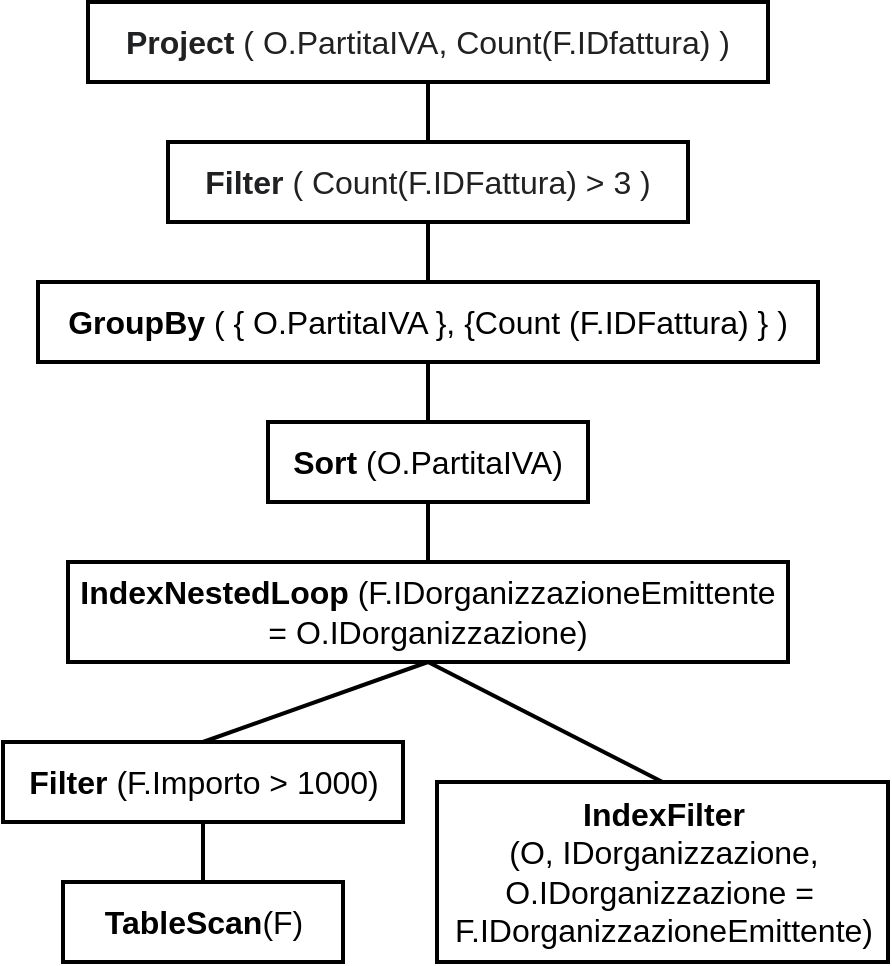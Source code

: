 <mxfile version="14.5.1" type="device"><diagram id="8AHtX67V_00JGjS-UEFa" name="Page-1"><mxGraphModel dx="452" dy="598" grid="1" gridSize="10" guides="1" tooltips="1" connect="1" arrows="1" fold="1" page="1" pageScale="1" pageWidth="583" pageHeight="827" math="0" shadow="0"><root><mxCell id="0"/><mxCell id="1" parent="0"/><mxCell id="PVnu_174SEIcQ_TlXI88-1" value="&lt;span style=&quot;font-size: 16px&quot;&gt;&lt;b&gt;TableScan&lt;/b&gt;(F)&lt;/span&gt;" style="text;html=1;fillColor=none;align=center;verticalAlign=middle;whiteSpace=wrap;rounded=0;strokeColor=#000000;strokeWidth=2;fontStyle=0;fontSize=16;" parent="1" vertex="1"><mxGeometry x="207.5" y="510" width="140" height="40" as="geometry"/></mxCell><mxCell id="PVnu_174SEIcQ_TlXI88-2" value="&lt;span style=&quot;font-size: 16px&quot;&gt;&lt;b&gt;IndexFilter&lt;br&gt;&lt;/b&gt;(O,&amp;nbsp;&lt;/span&gt;&lt;span&gt;IDorganizzazione,&lt;/span&gt;&lt;span style=&quot;font-size: 16px&quot;&gt;&lt;br&gt;&lt;div&gt;&lt;span&gt;O.IDorganizzazione =&amp;nbsp;&lt;/span&gt;&lt;/div&gt;&lt;div&gt;&lt;span&gt;F.IDorganizzazioneEmittente&lt;/span&gt;&lt;span&gt;)&lt;/span&gt;&lt;/div&gt;&lt;/span&gt;" style="text;html=1;fillColor=none;align=center;verticalAlign=middle;whiteSpace=wrap;rounded=0;strokeColor=#000000;strokeWidth=2;fontStyle=0;fontSize=16;" parent="1" vertex="1"><mxGeometry x="394.5" y="460" width="225.5" height="90" as="geometry"/></mxCell><mxCell id="PVnu_174SEIcQ_TlXI88-4" value="" style="endArrow=none;html=1;entryX=0.5;entryY=0;entryDx=0;entryDy=0;fontStyle=0;fontSize=16;strokeWidth=2;exitX=0.5;exitY=1;exitDx=0;exitDy=0;" parent="1" source="PVnu_174SEIcQ_TlXI88-5" target="PVnu_174SEIcQ_TlXI88-2" edge="1"><mxGeometry width="50" height="50" relative="1" as="geometry"><mxPoint x="390" y="400" as="sourcePoint"/><mxPoint x="500" y="710" as="targetPoint"/></mxGeometry></mxCell><mxCell id="PVnu_174SEIcQ_TlXI88-5" value="&lt;span style=&quot;text-align: left&quot;&gt;&lt;b&gt;IndexNestedLoop&amp;nbsp;&lt;/b&gt;(F.IDorganizzazioneEmittente = O.IDorganizzazione)&lt;br style=&quot;font-size: 16px&quot;&gt;&lt;/span&gt;" style="text;html=1;fillColor=none;align=center;verticalAlign=middle;whiteSpace=wrap;rounded=0;strokeColor=#000000;strokeWidth=2;fontStyle=0;fontSize=16;" parent="1" vertex="1"><mxGeometry x="210" y="350" width="360" height="50" as="geometry"/></mxCell><mxCell id="PVnu_174SEIcQ_TlXI88-6" value="&lt;font style=&quot;font-size: 16px&quot;&gt;&lt;b&gt;GroupBy&lt;/b&gt; ( { O.PartitaIVA }, {Count (F.IDFattura) } )&lt;br style=&quot;font-size: 16px&quot;&gt;&lt;/font&gt;" style="text;html=1;fillColor=none;align=center;verticalAlign=middle;whiteSpace=wrap;rounded=0;strokeColor=#000000;strokeWidth=2;fontStyle=0;fontSize=16;" parent="1" vertex="1"><mxGeometry x="195" y="210" width="390" height="40" as="geometry"/></mxCell><mxCell id="PVnu_174SEIcQ_TlXI88-7" value="&lt;font color=&quot;#202122&quot; face=&quot;sans-serif&quot; style=&quot;font-size: 16px&quot;&gt;&lt;span style=&quot;font-size: 16px ; background-color: rgb(255 , 255 , 255)&quot;&gt;&lt;b&gt;Project&lt;/b&gt; ( O.PartitaIVA, Count(F.IDfattura) )&lt;/span&gt;&lt;/font&gt;" style="text;html=1;fillColor=none;align=center;verticalAlign=middle;whiteSpace=wrap;rounded=0;strokeColor=#000000;strokeWidth=2;fontStyle=0;fontSize=16;" parent="1" vertex="1"><mxGeometry x="220" y="70" width="340" height="40" as="geometry"/></mxCell><mxCell id="PVnu_174SEIcQ_TlXI88-8" value="" style="endArrow=none;html=1;entryX=0.5;entryY=1;entryDx=0;entryDy=0;exitX=0.5;exitY=0;exitDx=0;exitDy=0;fontStyle=0;fontSize=16;strokeWidth=2;" parent="1" source="PVnu_174SEIcQ_TlXI88-1" target="PVnu_174SEIcQ_TlXI88-14" edge="1"><mxGeometry width="50" height="50" relative="1" as="geometry"><mxPoint x="265" y="450" as="sourcePoint"/><mxPoint x="450" y="500" as="targetPoint"/></mxGeometry></mxCell><mxCell id="PVnu_174SEIcQ_TlXI88-9" value="" style="endArrow=none;html=1;entryX=0.5;entryY=1;entryDx=0;entryDy=0;exitX=0.5;exitY=0;exitDx=0;exitDy=0;fontStyle=0;fontSize=16;strokeWidth=2;" parent="1" source="PVnu_174SEIcQ_TlXI88-14" target="PVnu_174SEIcQ_TlXI88-5" edge="1"><mxGeometry width="50" height="50" relative="1" as="geometry"><mxPoint x="400" y="550" as="sourcePoint"/><mxPoint x="450" y="500" as="targetPoint"/></mxGeometry></mxCell><mxCell id="PVnu_174SEIcQ_TlXI88-10" value="&lt;div style=&quot;text-align: left ; font-size: 16px&quot;&gt;&lt;font color=&quot;#202122&quot; face=&quot;sans-serif&quot; style=&quot;font-size: 16px&quot;&gt;&lt;span style=&quot;font-size: 16px ; background-color: rgb(255 , 255 , 255)&quot;&gt;&lt;b&gt;Filter&lt;/b&gt; ( Count(F.IDFattura) &amp;gt; 3 )&lt;/span&gt;&lt;/font&gt;&lt;/div&gt;" style="text;html=1;fillColor=none;align=center;verticalAlign=middle;whiteSpace=wrap;rounded=0;strokeColor=#000000;strokeWidth=2;fontStyle=0;fontSize=16;" parent="1" vertex="1"><mxGeometry x="260" y="140" width="260" height="40" as="geometry"/></mxCell><mxCell id="PVnu_174SEIcQ_TlXI88-11" value="" style="endArrow=none;html=1;exitX=0.5;exitY=1;exitDx=0;exitDy=0;entryX=0.5;entryY=0;entryDx=0;entryDy=0;fontStyle=0;fontSize=16;strokeWidth=2;" parent="1" source="PVnu_174SEIcQ_TlXI88-10" target="PVnu_174SEIcQ_TlXI88-6" edge="1"><mxGeometry width="50" height="50" relative="1" as="geometry"><mxPoint x="395" y="190" as="sourcePoint"/><mxPoint x="388.625" y="269.82" as="targetPoint"/></mxGeometry></mxCell><mxCell id="PVnu_174SEIcQ_TlXI88-12" value="" style="endArrow=none;html=1;entryX=0.5;entryY=0;entryDx=0;entryDy=0;exitX=0.5;exitY=1;exitDx=0;exitDy=0;fontStyle=0;fontSize=16;strokeWidth=2;" parent="1" source="PVnu_174SEIcQ_TlXI88-7" target="PVnu_174SEIcQ_TlXI88-10" edge="1"><mxGeometry width="50" height="50" relative="1" as="geometry"><mxPoint x="410" y="390" as="sourcePoint"/><mxPoint x="460" y="340" as="targetPoint"/></mxGeometry></mxCell><mxCell id="PVnu_174SEIcQ_TlXI88-14" value="&lt;span style=&quot;font-size: 16px&quot;&gt;&lt;b&gt;Filter&lt;/b&gt; (F.Importo &amp;gt; 1000)&lt;/span&gt;" style="text;html=1;fillColor=none;align=center;verticalAlign=middle;whiteSpace=wrap;rounded=0;strokeColor=#000000;strokeWidth=2;fontStyle=0;fontSize=16;" parent="1" vertex="1"><mxGeometry x="177.5" y="440" width="200" height="40" as="geometry"/></mxCell><mxCell id="PVnu_174SEIcQ_TlXI88-17" value="" style="endArrow=none;html=1;entryX=0.5;entryY=1;entryDx=0;entryDy=0;exitX=0.5;exitY=0;exitDx=0;exitDy=0;fontStyle=0;fontSize=16;strokeWidth=2;" parent="1" source="PVnu_174SEIcQ_TlXI88-5" target="PVnu_174SEIcQ_TlXI88-18" edge="1"><mxGeometry width="50" height="50" relative="1" as="geometry"><mxPoint x="290" y="330" as="sourcePoint"/><mxPoint x="340" y="280" as="targetPoint"/></mxGeometry></mxCell><mxCell id="PVnu_174SEIcQ_TlXI88-18" value="&lt;font style=&quot;font-size: 16px&quot;&gt;&lt;span style=&quot;font-size: 16px&quot;&gt;&lt;b&gt;Sort&lt;/b&gt; (O.PartitaIVA)&lt;/span&gt;&lt;/font&gt;" style="text;html=1;fillColor=none;align=center;verticalAlign=middle;whiteSpace=wrap;rounded=0;strokeColor=#000000;strokeWidth=2;fontStyle=0;fontSize=16;" parent="1" vertex="1"><mxGeometry x="310" y="280" width="160" height="40" as="geometry"/></mxCell><mxCell id="PVnu_174SEIcQ_TlXI88-19" value="" style="endArrow=none;html=1;entryX=0.5;entryY=0;entryDx=0;entryDy=0;fontStyle=0;fontSize=16;exitX=0.5;exitY=1;exitDx=0;exitDy=0;strokeWidth=2;" parent="1" source="PVnu_174SEIcQ_TlXI88-6" target="PVnu_174SEIcQ_TlXI88-18" edge="1"><mxGeometry width="50" height="50" relative="1" as="geometry"><mxPoint x="380" y="300" as="sourcePoint"/><mxPoint x="340" y="360" as="targetPoint"/></mxGeometry></mxCell></root></mxGraphModel></diagram></mxfile>